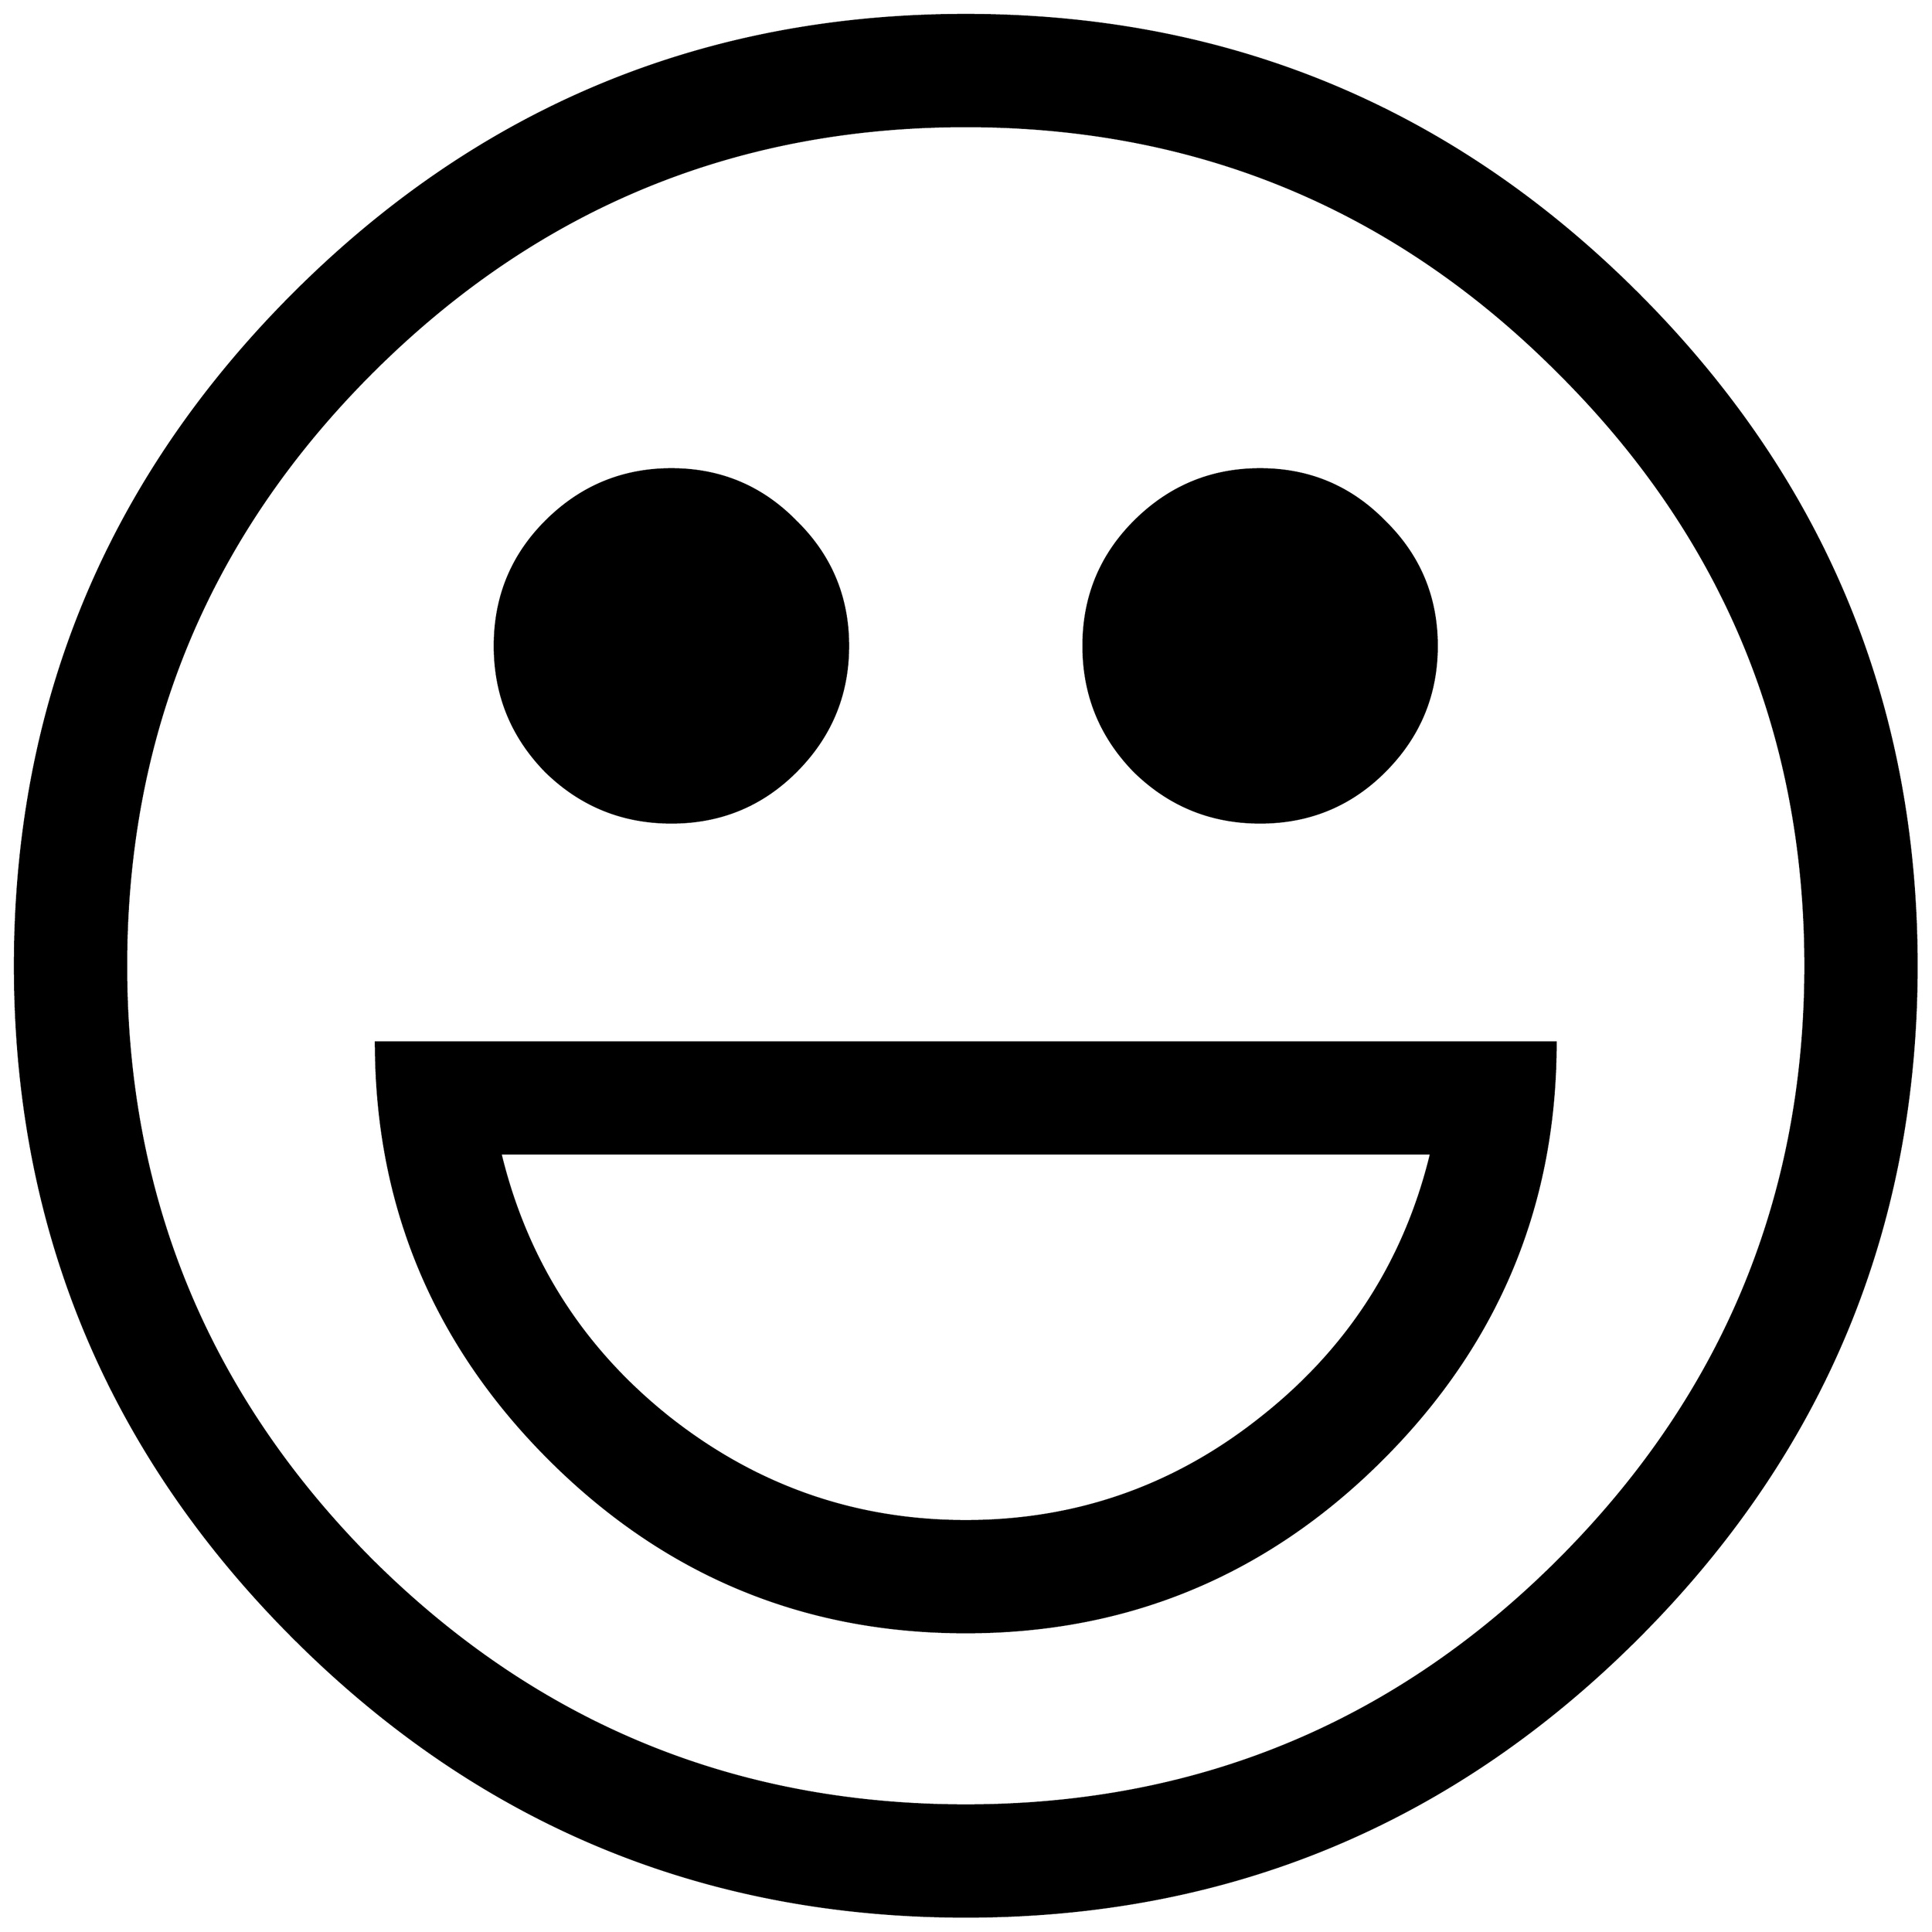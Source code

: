 


\begin{tikzpicture}[y=0.80pt, x=0.80pt, yscale=-1.0, xscale=1.0, inner sep=0pt, outer sep=0pt]
\begin{scope}[shift={(100.0,1706.0)},nonzero rule]
  \path[draw=.,fill=.,line width=1.600pt] (1794.0,-582.0) ..
    controls (1794.0,-346.0) and (1710.333,-144.333) ..
    (1543.0,23.0) .. controls (1375.667,190.333) and (1174.0,274.0)
    .. (938.0,274.0) .. controls (702.0,274.0) and (500.333,190.333)
    .. (333.0,23.0) .. controls (165.667,-144.333) and (82.0,-346.0)
    .. (82.0,-582.0) .. controls (82.0,-818.0) and
    (165.667,-1019.667) .. (333.0,-1187.0) .. controls
    (500.333,-1354.333) and (702.0,-1438.0) .. (938.0,-1438.0) ..
    controls (1174.0,-1438.0) and (1375.667,-1354.333) ..
    (1543.0,-1187.0) .. controls (1710.333,-1019.667) and
    (1794.0,-818.0) .. (1794.0,-582.0) -- cycle(1694.0,-582.0)
    .. controls (1694.0,-790.667) and (1620.0,-968.667) ..
    (1472.0,-1116.0) .. controls (1324.667,-1264.0) and
    (1146.667,-1338.0) .. (938.0,-1338.0) .. controls
    (729.333,-1338.0) and (551.0,-1264.0) .. (403.0,-1116.0) ..
    controls (255.667,-968.667) and (182.0,-790.667) .. (182.0,-582.0)
    .. controls (182.0,-373.333) and (255.667,-195.0) ..
    (403.0,-47.0) .. controls (551.0,100.333) and (729.333,174.0) ..
    (938.0,174.0) .. controls (1146.667,174.0) and (1324.667,100.333)
    .. (1472.0,-47.0) .. controls (1620.0,-195.0) and
    (1694.0,-373.333) .. (1694.0,-582.0) -- cycle(1362.0,-870.0)
    .. controls (1362.0,-826.0) and (1346.333,-788.333) ..
    (1315.0,-757.0) .. controls (1284.333,-726.333) and
    (1247.0,-711.0) .. (1203.0,-711.0) .. controls
    (1159.0,-711.0) and (1121.333,-726.333) .. (1090.0,-757.0) ..
    controls (1059.333,-788.333) and (1044.0,-826.0) ..
    (1044.0,-870.0) .. controls (1044.0,-914.0) and
    (1059.333,-951.333) .. (1090.0,-982.0) .. controls
    (1121.333,-1013.333) and (1159.0,-1029.0) .. (1203.0,-1029.0) ..
    controls (1247.0,-1029.0) and (1284.333,-1013.333) ..
    (1315.0,-982.0) .. controls (1346.333,-951.333) and
    (1362.0,-914.0) .. (1362.0,-870.0) -- cycle(832.0,-870.0) ..
    controls (832.0,-826.0) and (816.333,-788.333) .. (785.0,-757.0)
    .. controls (754.333,-726.333) and (717.0,-711.0) ..
    (673.0,-711.0) .. controls (629.0,-711.0) and (591.333,-726.333)
    .. (560.0,-757.0) .. controls (529.333,-788.333) and
    (514.0,-826.0) .. (514.0,-870.0) .. controls (514.0,-914.0)
    and (529.333,-951.333) .. (560.0,-982.0) .. controls
    (591.333,-1013.333) and (629.0,-1029.0) .. (673.0,-1029.0) ..
    controls (717.0,-1029.0) and (754.333,-1013.333) ..
    (785.0,-982.0) .. controls (816.333,-951.333) and (832.0,-914.0)
    .. (832.0,-870.0) -- cycle(1469.0,-513.0) .. controls
    (1469.0,-367.0) and (1417.0,-242.0) .. (1313.0,-138.0) ..
    controls (1209.0,-34.0) and (1084.0,18.0) .. (938.0,18.0) ..
    controls (792.0,18.0) and (667.0,-34.0) .. (563.0,-138.0) ..
    controls (459.0,-242.0) and (407.0,-367.0) .. (407.0,-513.0)
    -- (1469.0,-513.0) -- cycle(1357.0,-413.0) -- (519.0,-413.0)
    .. controls (542.333,-316.333) and (593.0,-237.0) ..
    (671.0,-175.0) .. controls (749.667,-113.0) and (838.667,-82.0)
    .. (938.0,-82.0) .. controls (1037.333,-82.0) and
    (1126.0,-113.0) .. (1204.0,-175.0) .. controls
    (1282.667,-237.0) and (1333.667,-316.333) .. (1357.0,-413.0) --
    cycle;
\end{scope}

\end{tikzpicture}

